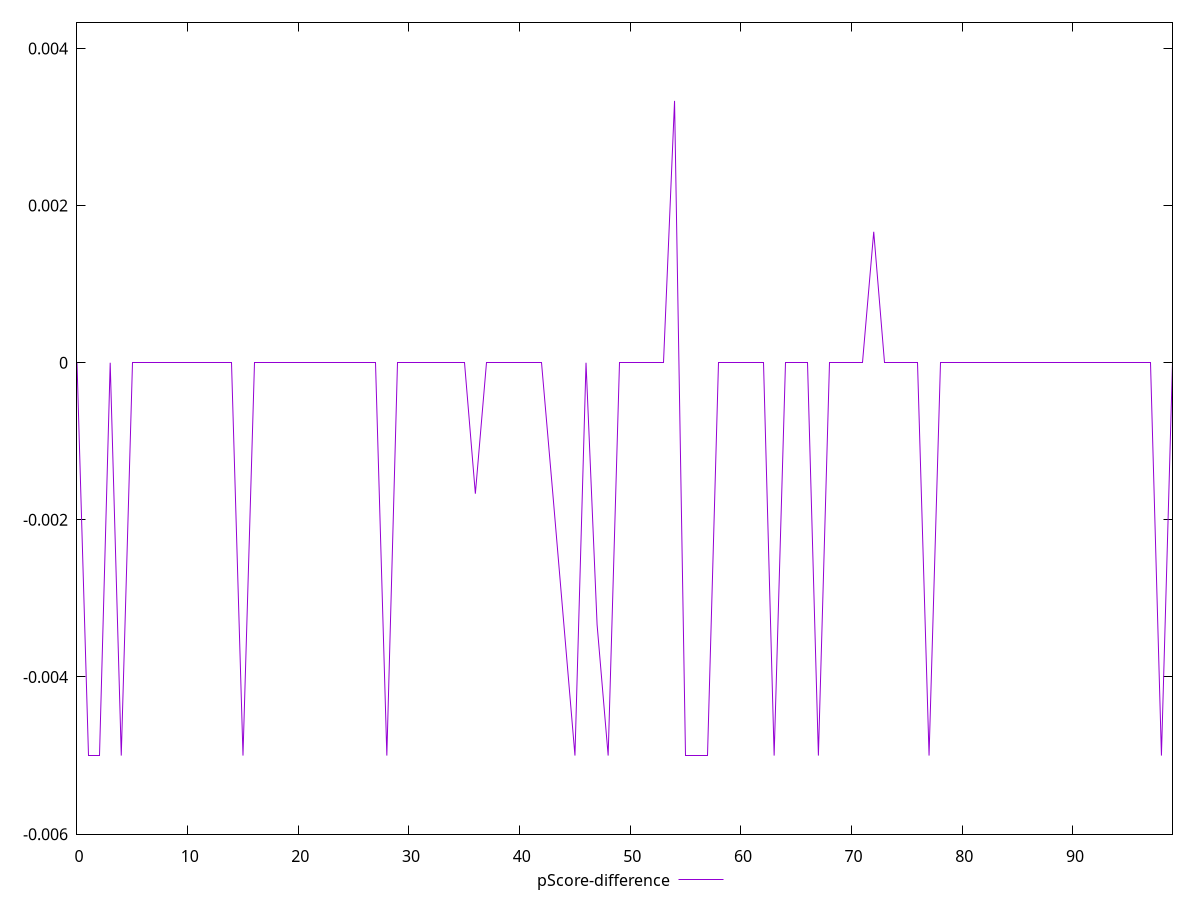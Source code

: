 reset

$pScoreDifference <<EOF
0 0
1 -0.0050000000000000044
2 -0.0050000000000000044
3 0
4 -0.0050000000000000044
5 0
6 0
7 0
8 0
9 0
10 0
11 0
12 0
13 0
14 0
15 -0.0050000000000000044
16 0
17 0
18 0
19 0
20 0
21 0
22 0
23 0
24 0
25 0
26 0
27 0
28 -0.0050000000000000044
29 0
30 0
31 0
32 0
33 0
34 0
35 0
36 -0.0016666666666667052
37 0
38 0
39 0
40 0
41 0
42 0
43 -0.0016666666666667052
44 -0.0033333333333334103
45 -0.0050000000000000044
46 0
47 -0.0033333333333332993
48 -0.0050000000000000044
49 0
50 0
51 0
52 0
53 0
54 0.0033333333333332993
55 -0.0050000000000000044
56 -0.0050000000000000044
57 -0.0050000000000000044
58 0
59 0
60 0
61 0
62 0
63 -0.0050000000000000044
64 0
65 0
66 0
67 -0.0050000000000000044
68 0
69 0
70 0
71 0
72 0.0016666666666665941
73 0
74 0
75 0
76 0
77 -0.0050000000000000044
78 0
79 0
80 0
81 0
82 0
83 0
84 0
85 0
86 0
87 0
88 0
89 0
90 0
91 0
92 0
93 0
94 0
95 0
96 0
97 0
98 -0.0050000000000000044
99 0
EOF

set key outside below
set xrange [0:99]
set yrange [-0.0060000000000000045:0.004333333333333299]
set trange [-0.0060000000000000045:0.004333333333333299]
set terminal svg size 640, 500 enhanced background rgb 'white'
set output "reprap/unminified-javascript/samples/pages+cached+noexternal+nomedia+nocss+nojs/pScore-difference/values.svg"

plot $pScoreDifference title "pScore-difference" with line

reset
